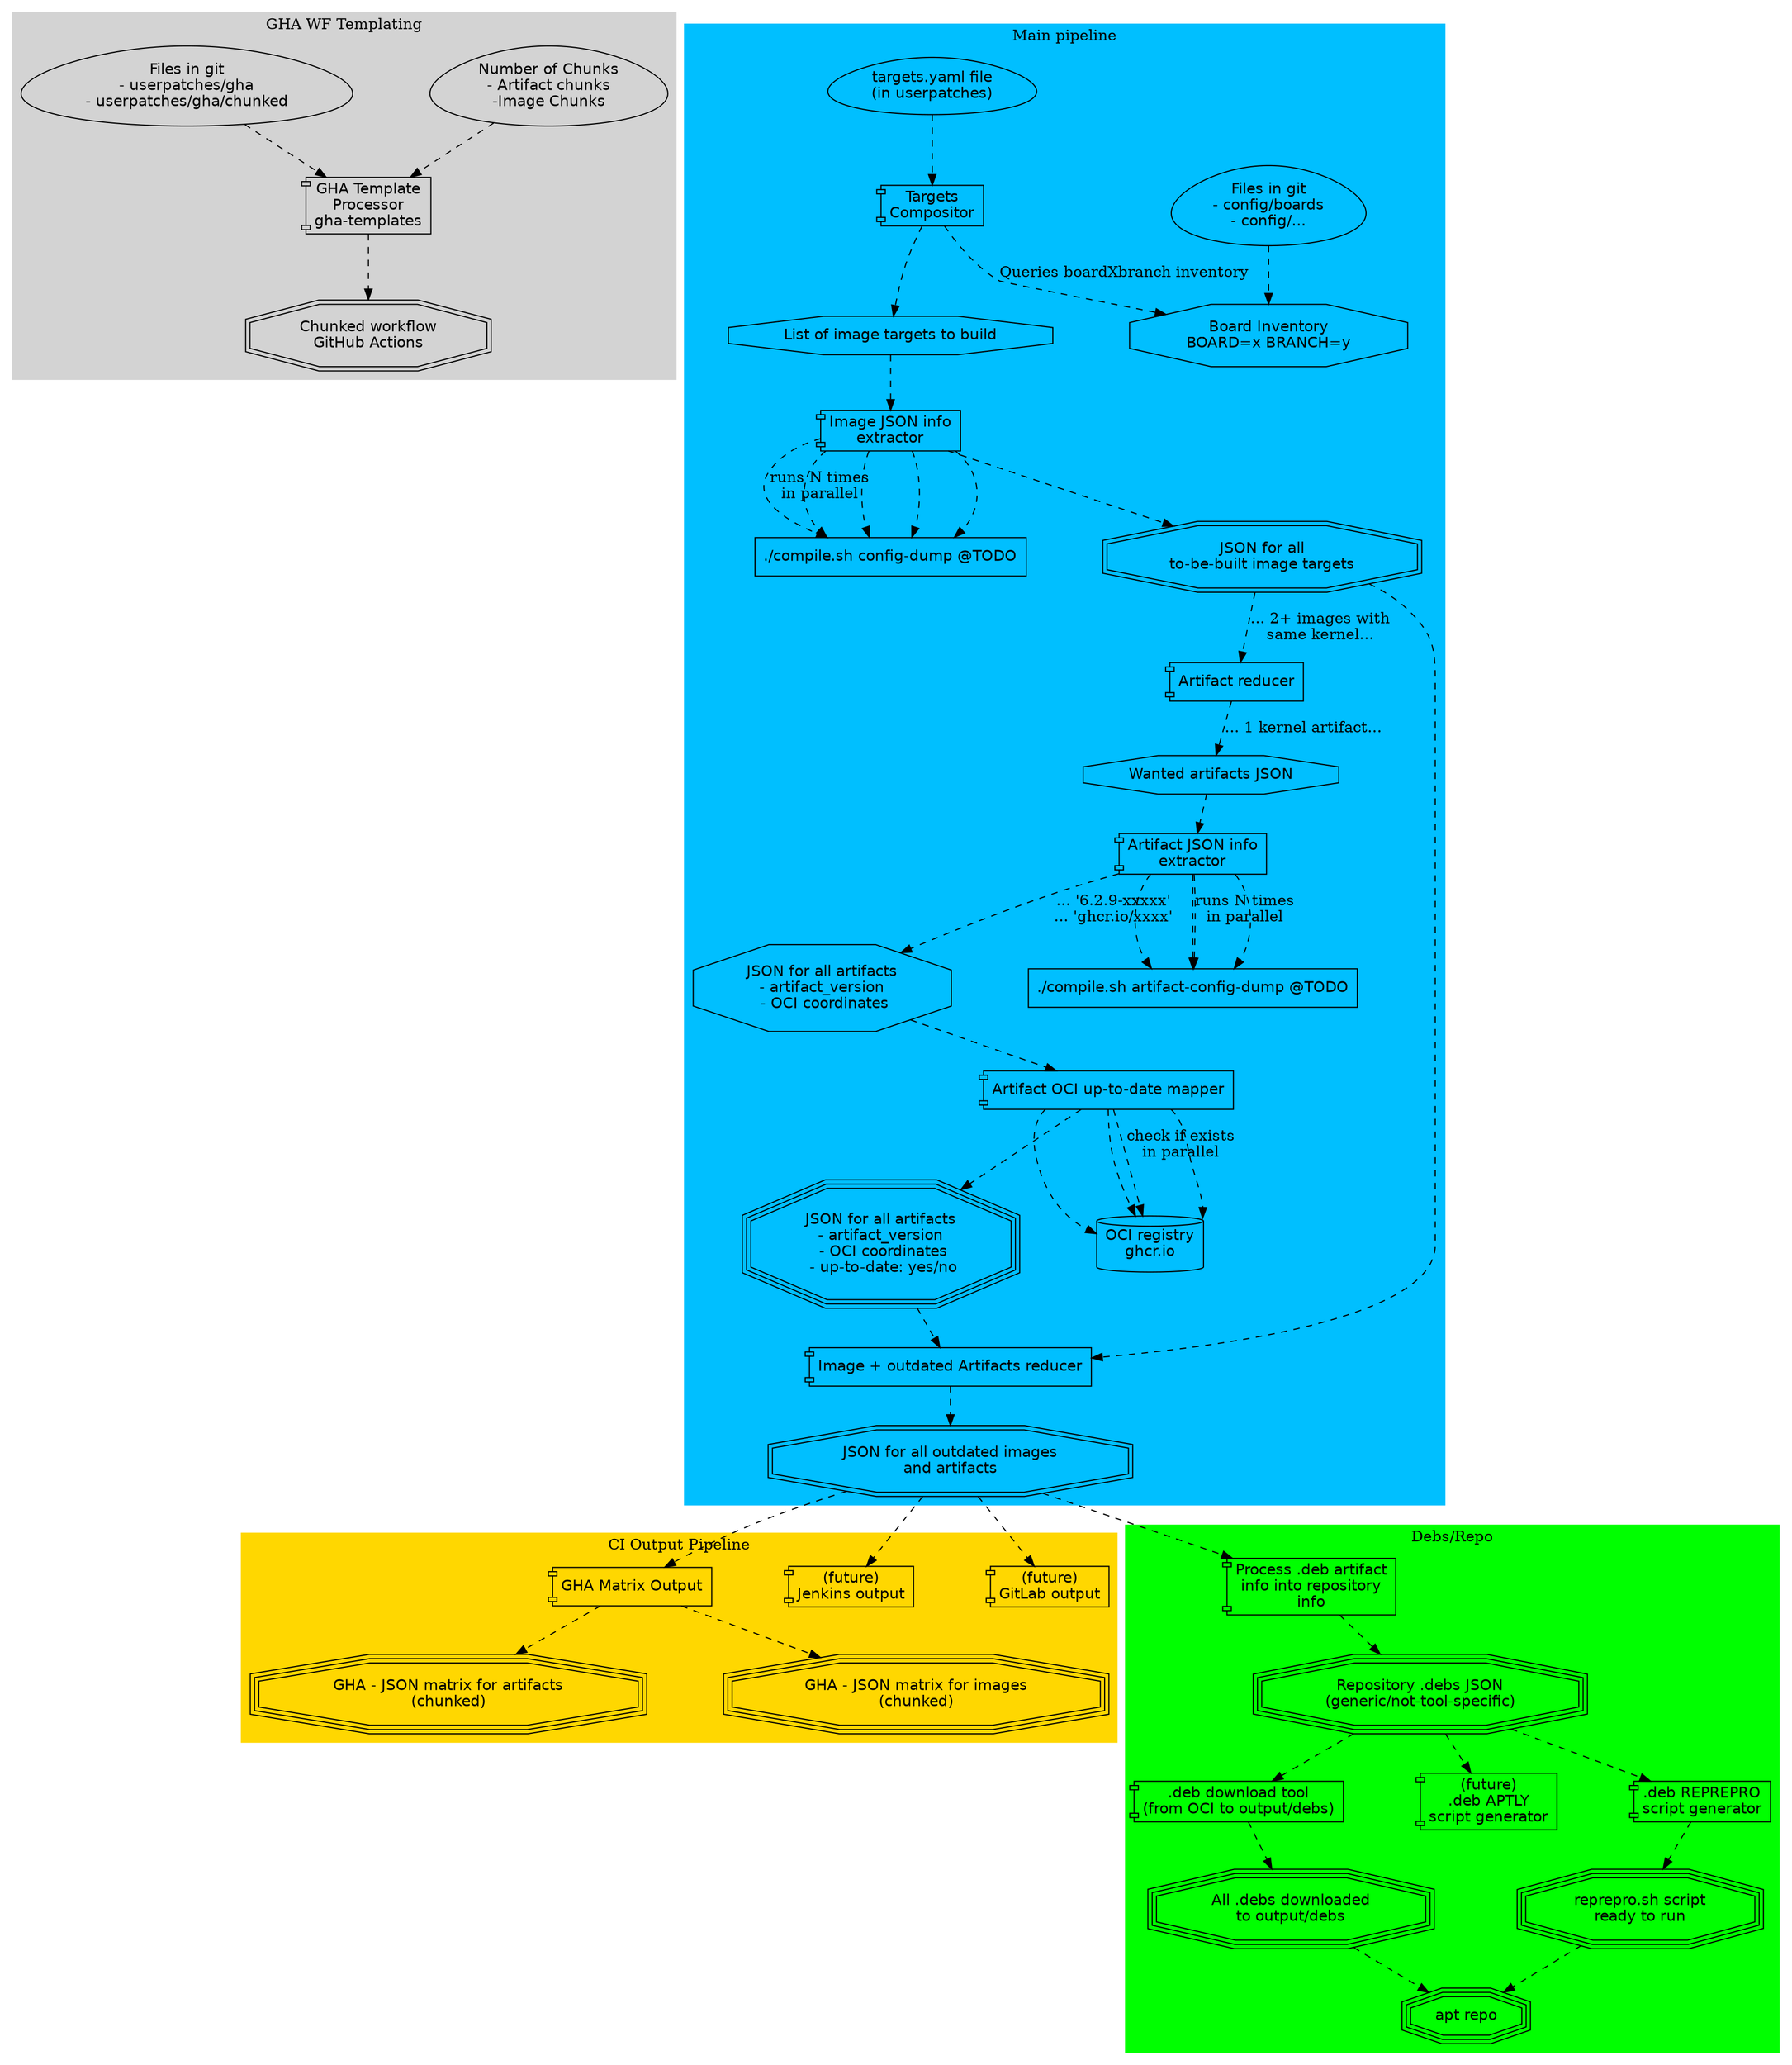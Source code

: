 digraph hierarchy {
nodesep = 1.0 // Increases the separation between nodes

node [fontname = Helvetica,shape = box]
edge [style = dashed]

# gha-templates pipeline
subgraph cluster_wf_template {
	label = "GHA WF Templating";
	style = filled;
	color = lightgrey;

	gha_template_number_of_chunks [shape = egg label = "Number of Chunks\n- Artifact chunks\n-Image Chunks"];
	gha_template_user_dir [shape = egg label = "Files in git\n- userpatches/gha\n- userpatches/gha/chunked"];
	gha_template_tool [shape = component label = "GHA Template\nProcessor\ngha-templates"];
	gha_workflow_from_templated [shape = doubleoctagon label = "Chunked workflow\nGitHub Actions"];
	gha_template_number_of_chunks -> gha_template_tool;
	gha_template_user_dir -> gha_template_tool;
	gha_template_tool -> gha_workflow_from_templated;
}


# main pipeline
subgraph cluster_main {
	label = "Main pipeline";
	style = filled;
	color = deepskyblue;

	config_boards [shape = egg label = "Files in git\n- config/boards\n- config/..."]

	board_inventory [shape = octagon label = "Board Inventory\nBOARD=x BRANCH=y"];

	targets_yaml [shape = egg label = "targets.yaml file\n(in userpatches)"];
	targets_compositor [shape = component label = "Targets\nCompositor"];


	config_boards -> board_inventory;
	targets_yaml -> {targets_compositor};
	targets_compositor -> {board_inventory} [label = "Queries boardXbranch inventory"];


	targets_compositor -> list_of_image_targets;

	list_of_image_targets [shape = octagon label = "List of image targets to build"];

	info_extractor [shape = component label = "Image JSON info\nextractor"];
	list_of_image_targets -> info_extractor;

	compile_sh_configdump [label = "./compile.sh config-dump @TODO"];
	info_extractor -> compile_sh_configdump [label = "runs N times\nin parallel"];
	info_extractor -> compile_sh_configdump [];
	info_extractor -> compile_sh_configdump [];
	info_extractor -> compile_sh_configdump [];
	info_extractor -> compile_sh_configdump [];


	image_targets_info_json [shape = doubleoctagon label = "JSON for all\nto-be-built image targets"];

	info_extractor -> image_targets_info_json;

	### Artifacts
	reducer_artifacts [shape = component label = "Artifact reducer"];
	image_targets_info_json -> reducer_artifacts [label = "... 2+ images with\nsame kernel..."];


	wanted_artifacts_json [shape = octagon label = "Wanted artifacts JSON"];
	reducer_artifacts -> wanted_artifacts_json [label = "... 1 kernel artifact..."];

	artifact_info_extractor [shape = component label = "Artifact JSON info\nextractor"];
	compile_sh_artifact_configdump [label = "./compile.sh artifact-config-dump @TODO"];
	artifact_info_extractor -> compile_sh_artifact_configdump [label = "runs N times\nin parallel"];
	artifact_info_extractor -> compile_sh_artifact_configdump [];
	artifact_info_extractor -> compile_sh_artifact_configdump [];
	artifact_info_extractor -> compile_sh_artifact_configdump [];

	wanted_artifacts_json -> artifact_info_extractor [label = ""];


	wanted_version_artifacts_json [shape = octagon label = "JSON for all artifacts\n- artifact_version\n - OCI coordinates"];
	artifact_info_extractor -> wanted_version_artifacts_json [label = "... '6.2.9-xxxxx'\n... 'ghcr.io/xxxx'"];


	artifact_uptodate_mapper [shape = component label = "Artifact OCI up-to-date mapper"];
	wanted_version_artifacts_json -> artifact_uptodate_mapper [label = ""];

	oci_registry [shape = cylinder label = "OCI registry\nghcr.io"];
	artifact_uptodate_mapper -> oci_registry [label = "check if exists\nin parallel"];
	artifact_uptodate_mapper -> oci_registry [label = ""];
	artifact_uptodate_mapper -> oci_registry [label = ""];
	artifact_uptodate_mapper -> oci_registry [label = ""];


	outdated_version_artifacts_json [shape = tripleoctagon label = "JSON for all artifacts\n- artifact_version\n - OCI coordinates\n - up-to-date: yes/no"];

	artifact_uptodate_mapper -> outdated_version_artifacts_json [label = ""];


	## Images
	reducer_images [shape = component label = "Image + outdated Artifacts reducer"];
	image_targets_info_json -> reducer_images;


	outdated_images_json [shape = doubleoctagon label = "JSON for all outdated images\nand artifacts"];
	reducer_images -> outdated_images_json;

	outdated_version_artifacts_json -> reducer_images;

}

# output pipeline
subgraph cluster_output {
	label = "CI Output Pipeline";
	style = filled;
	color = gold;

	#csv_export[label="CSV exporter"];
	gha_matrix_artifacts [shape = tripleoctagon label = "GHA - JSON matrix for artifacts\n(chunked)"];

	gha_matrix_image [shape = tripleoctagon label = "GHA - JSON matrix for images\n(chunked)"];


	gha_matrix_generator [shape = component label = "GHA Matrix Output"];

	outdated_images_json -> gha_matrix_generator;

	gha_matrix_generator -> gha_matrix_artifacts;

	gha_matrix_generator -> gha_matrix_image;


	# Future stuff...
	outdated_images_json -> jenkins_generator;
	jenkins_generator [shape = component label = "(future)\nJenkins output"];

	outdated_images_json -> gitlab_generator;
	gitlab_generator [shape = component label = "(future)\nGitLab output"];
}

subgraph cluster_debs {
	label = "Debs/Repo";
	style = filled;
	color = green;

	# debs-to-repo
	outdated_images_json -> debs_to_repo_generator;
	debs_to_repo_generator [shape = component label = "Process .deb artifact\ninfo into repository\ninfo"];

	deb_repo_info_json [shape = tripleoctagon label = "Repository .debs JSON\n(generic/not-tool-specific)"];
	debs_to_repo_generator -> deb_repo_info_json;

	# download-debs
	deb_repo_info_json -> debs_download_tool;
	debs_download_tool [shape = component label = ".deb download tool\n(from OCI to output/debs)"];
	debs_download_tool -> downloaded_debs;
	downloaded_debs [shape = tripleoctagon label = "All .debs downloaded\nto output/debs"];

	# aptly
	deb_repo_info_json -> debs_aptly_generator;
	debs_aptly_generator [shape = component label = "(future)\n.deb APTLY\nscript generator"];


	# reprepro
	deb_repo_info_json -> debs_reprepro_generator;
	debs_reprepro_generator [shape = component label = ".deb REPREPRO\nscript generator"];

	debs_reprepro_generator -> debs_reprepro_script;
	debs_reprepro_script [shape = tripleoctagon label = "reprepro.sh script\nready to run"];

	# repo exists and works
	debs_reprepro_script -> repo_exists_and_works;
	downloaded_debs -> repo_exists_and_works;
	repo_exists_and_works [shape = tripleoctagon label = "apt repo"];
}


}
